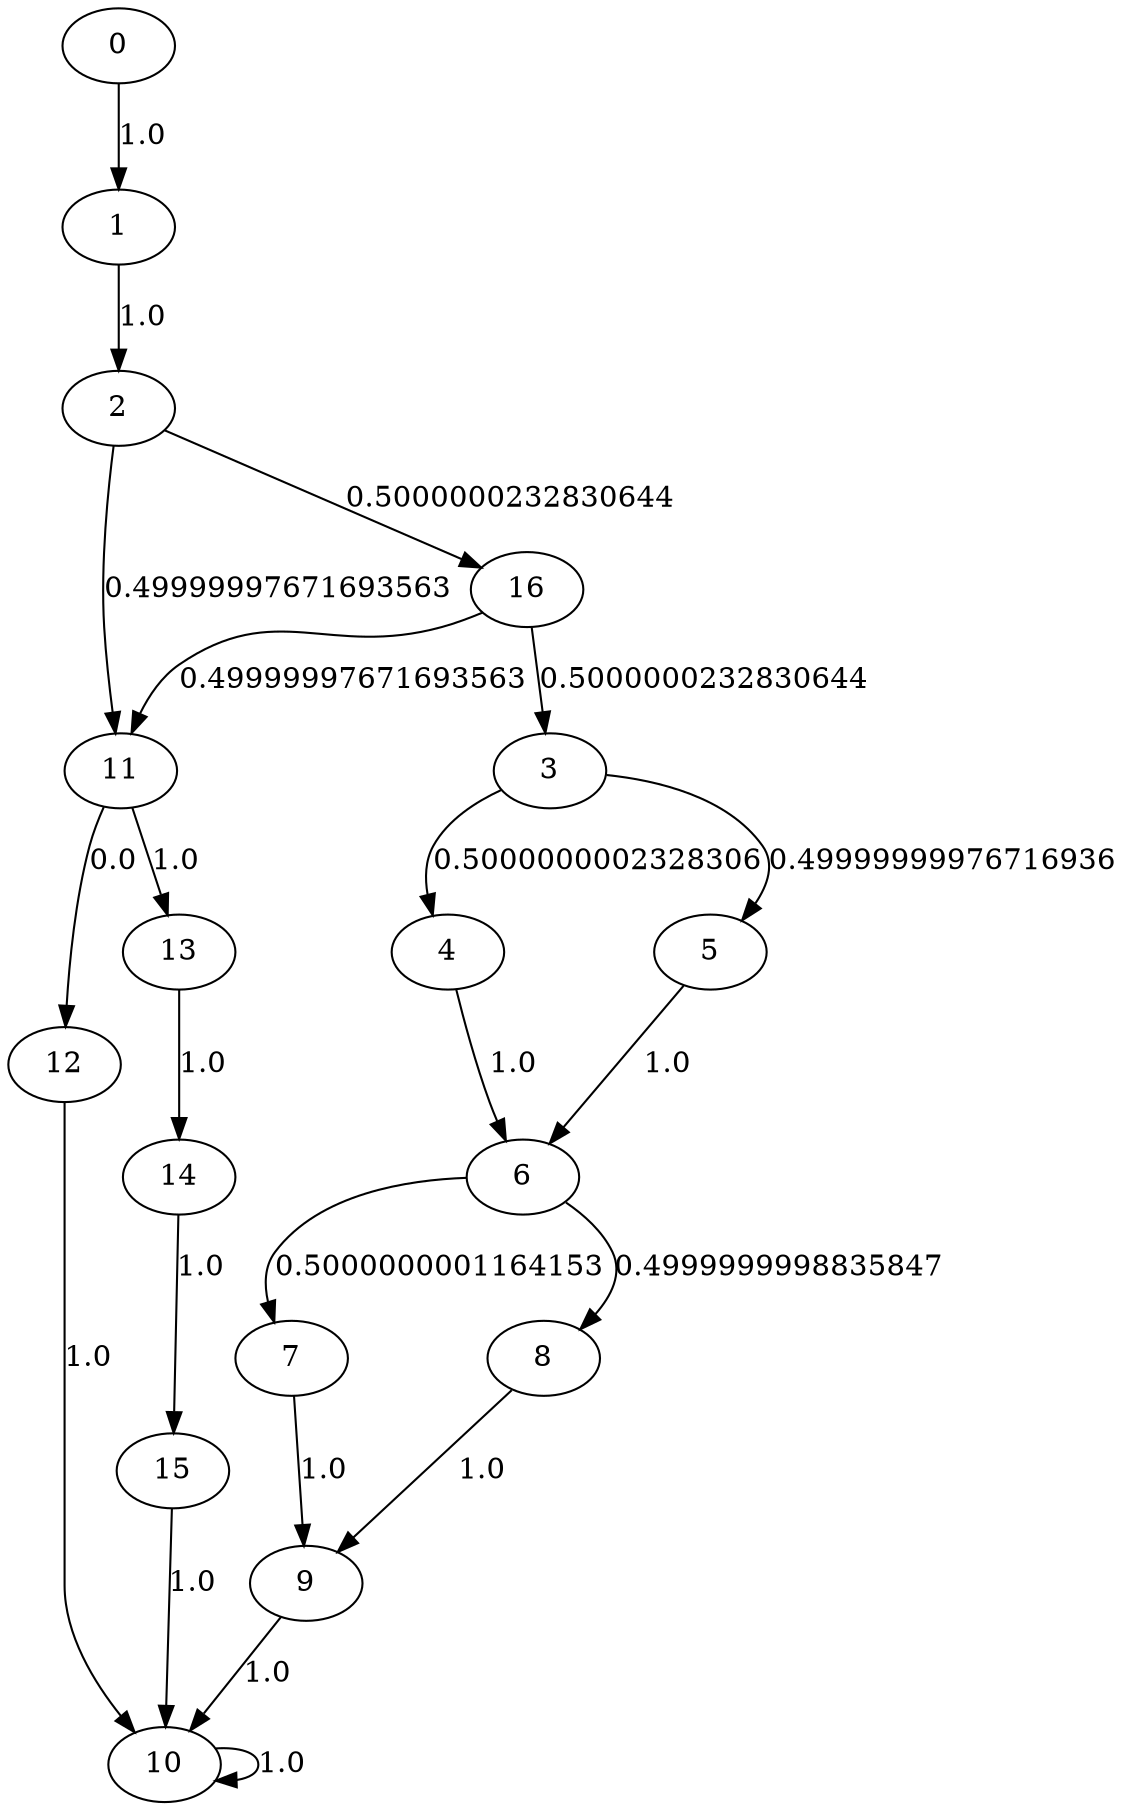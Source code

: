 digraph {
	11 -> 12[label= "0.0"];
	11 -> 13[label= "1.0"];
	12 -> 10[label= "1.0"];
	13 -> 14[label= "1.0"];
	14 -> 15[label= "1.0"];
	15 -> 10[label= "1.0"];
	16 -> 11[label= "0.49999997671693563"];
	16 -> 3[label= "0.5000000232830644"];
	0 -> 1[label= "1.0"];
	1 -> 2[label= "1.0"];
	2 -> 11[label= "0.49999997671693563"];
	2 -> 16[label= "0.5000000232830644"];
	3 -> 4[label= "0.5000000002328306"];
	3 -> 5[label= "0.49999999976716936"];
	4 -> 6[label= "1.0"];
	5 -> 6[label= "1.0"];
	6 -> 7[label= "0.5000000001164153"];
	6 -> 8[label= "0.4999999998835847"];
	7 -> 9[label= "1.0"];
	8 -> 9[label= "1.0"];
	9 -> 10[label= "1.0"];
	10 -> 10[label= "1.0"];
}